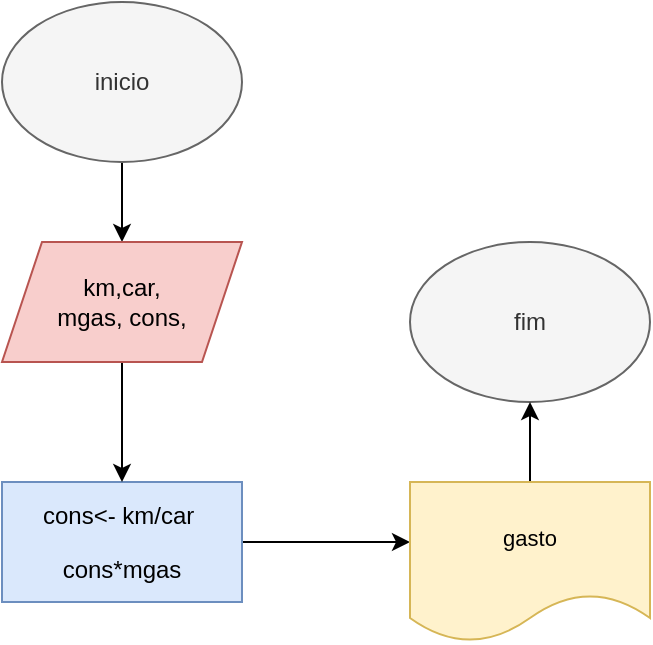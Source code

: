 <mxfile version="18.0.2" type="github">
  <diagram id="Mugl4n1vPnfcBM_cm51P" name="Page-1">
    <mxGraphModel dx="868" dy="474" grid="1" gridSize="10" guides="1" tooltips="1" connect="1" arrows="1" fold="1" page="1" pageScale="1" pageWidth="827" pageHeight="1169" math="0" shadow="0">
      <root>
        <mxCell id="0" />
        <mxCell id="1" parent="0" />
        <mxCell id="bWNUp40BejJVt8HGMIRt-2" value="fim" style="ellipse;whiteSpace=wrap;html=1;fillColor=#f5f5f5;fontColor=#333333;strokeColor=#666666;" vertex="1" parent="1">
          <mxGeometry x="354" y="260" width="120" height="80" as="geometry" />
        </mxCell>
        <mxCell id="bWNUp40BejJVt8HGMIRt-7" value="" style="edgeStyle=orthogonalEdgeStyle;rounded=0;orthogonalLoop=1;jettySize=auto;html=1;fontSize=11;" edge="1" parent="1" source="bWNUp40BejJVt8HGMIRt-3" target="bWNUp40BejJVt8HGMIRt-6">
          <mxGeometry relative="1" as="geometry" />
        </mxCell>
        <mxCell id="bWNUp40BejJVt8HGMIRt-3" value="inicio" style="ellipse;whiteSpace=wrap;html=1;fillColor=#f5f5f5;fontColor=#333333;strokeColor=#666666;" vertex="1" parent="1">
          <mxGeometry x="150" y="140" width="120" height="80" as="geometry" />
        </mxCell>
        <mxCell id="bWNUp40BejJVt8HGMIRt-9" value="" style="edgeStyle=orthogonalEdgeStyle;rounded=0;orthogonalLoop=1;jettySize=auto;html=1;fontSize=11;" edge="1" parent="1" source="bWNUp40BejJVt8HGMIRt-4">
          <mxGeometry relative="1" as="geometry">
            <mxPoint x="354" y="410" as="targetPoint" />
          </mxGeometry>
        </mxCell>
        <mxCell id="bWNUp40BejJVt8HGMIRt-4" value="&lt;p&gt;cons&amp;lt;- km/car&amp;nbsp;&lt;/p&gt;&lt;p&gt;&lt;span style=&quot;background-color: initial;&quot;&gt;cons*mgas&lt;/span&gt;&lt;/p&gt;" style="rounded=0;whiteSpace=wrap;html=1;fillColor=#dae8fc;strokeColor=#6c8ebf;" vertex="1" parent="1">
          <mxGeometry x="150" y="380" width="120" height="60" as="geometry" />
        </mxCell>
        <mxCell id="bWNUp40BejJVt8HGMIRt-8" value="" style="edgeStyle=orthogonalEdgeStyle;rounded=0;orthogonalLoop=1;jettySize=auto;html=1;fontSize=11;" edge="1" parent="1" source="bWNUp40BejJVt8HGMIRt-6" target="bWNUp40BejJVt8HGMIRt-4">
          <mxGeometry relative="1" as="geometry" />
        </mxCell>
        <mxCell id="bWNUp40BejJVt8HGMIRt-6" value="km,car,&lt;br&gt;mgas, cons,&lt;br&gt;" style="shape=parallelogram;perimeter=parallelogramPerimeter;whiteSpace=wrap;html=1;fixedSize=1;fillColor=#f8cecc;strokeColor=#b85450;" vertex="1" parent="1">
          <mxGeometry x="150" y="260" width="120" height="60" as="geometry" />
        </mxCell>
        <mxCell id="bWNUp40BejJVt8HGMIRt-11" value="" style="edgeStyle=orthogonalEdgeStyle;rounded=0;orthogonalLoop=1;jettySize=auto;html=1;fontSize=11;" edge="1" parent="1" source="bWNUp40BejJVt8HGMIRt-10" target="bWNUp40BejJVt8HGMIRt-2">
          <mxGeometry relative="1" as="geometry" />
        </mxCell>
        <mxCell id="bWNUp40BejJVt8HGMIRt-10" value="gasto" style="shape=document;whiteSpace=wrap;html=1;boundedLbl=1;fontSize=11;fillColor=#fff2cc;strokeColor=#d6b656;" vertex="1" parent="1">
          <mxGeometry x="354" y="380" width="120" height="80" as="geometry" />
        </mxCell>
      </root>
    </mxGraphModel>
  </diagram>
</mxfile>
